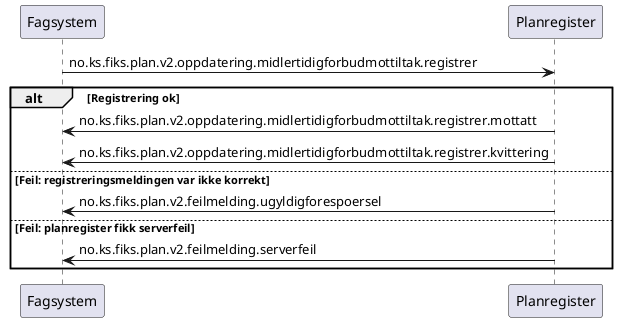 @startuml

Fagsystem -> Planregister: no.ks.fiks.plan.v2.oppdatering.midlertidigforbudmottiltak.registrer

alt Registrering ok
Fagsystem <- Planregister: no.ks.fiks.plan.v2.oppdatering.midlertidigforbudmottiltak.registrer.mottatt
Fagsystem <- Planregister: no.ks.fiks.plan.v2.oppdatering.midlertidigforbudmottiltak.registrer.kvittering

else Feil: registreringsmeldingen var ikke korrekt
Fagsystem <- Planregister: no.ks.fiks.plan.v2.feilmelding.ugyldigforespoersel

else Feil: planregister fikk serverfeil
Fagsystem <- Planregister: no.ks.fiks.plan.v2.feilmelding.serverfeil

end
@enduml